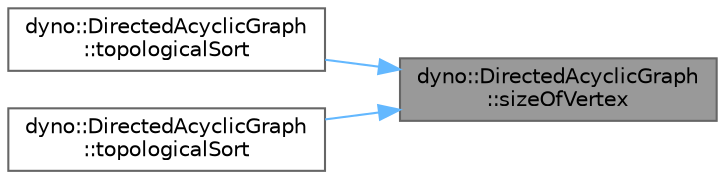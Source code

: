 digraph "dyno::DirectedAcyclicGraph::sizeOfVertex"
{
 // LATEX_PDF_SIZE
  bgcolor="transparent";
  edge [fontname=Helvetica,fontsize=10,labelfontname=Helvetica,labelfontsize=10];
  node [fontname=Helvetica,fontsize=10,shape=box,height=0.2,width=0.4];
  rankdir="RL";
  Node1 [id="Node000001",label="dyno::DirectedAcyclicGraph\l::sizeOfVertex",height=0.2,width=0.4,color="gray40", fillcolor="grey60", style="filled", fontcolor="black",tooltip=" "];
  Node1 -> Node2 [id="edge1_Node000001_Node000002",dir="back",color="steelblue1",style="solid",tooltip=" "];
  Node2 [id="Node000002",label="dyno::DirectedAcyclicGraph\l::topologicalSort",height=0.2,width=0.4,color="grey40", fillcolor="white", style="filled",URL="$classdyno_1_1_directed_acyclic_graph.html#ad2338b071bceba67f932373c980014e2",tooltip=" "];
  Node1 -> Node3 [id="edge2_Node000001_Node000003",dir="back",color="steelblue1",style="solid",tooltip=" "];
  Node3 [id="Node000003",label="dyno::DirectedAcyclicGraph\l::topologicalSort",height=0.2,width=0.4,color="grey40", fillcolor="white", style="filled",URL="$classdyno_1_1_directed_acyclic_graph.html#a81c471fa89f221676b39726ff40d78ce",tooltip=" "];
}
